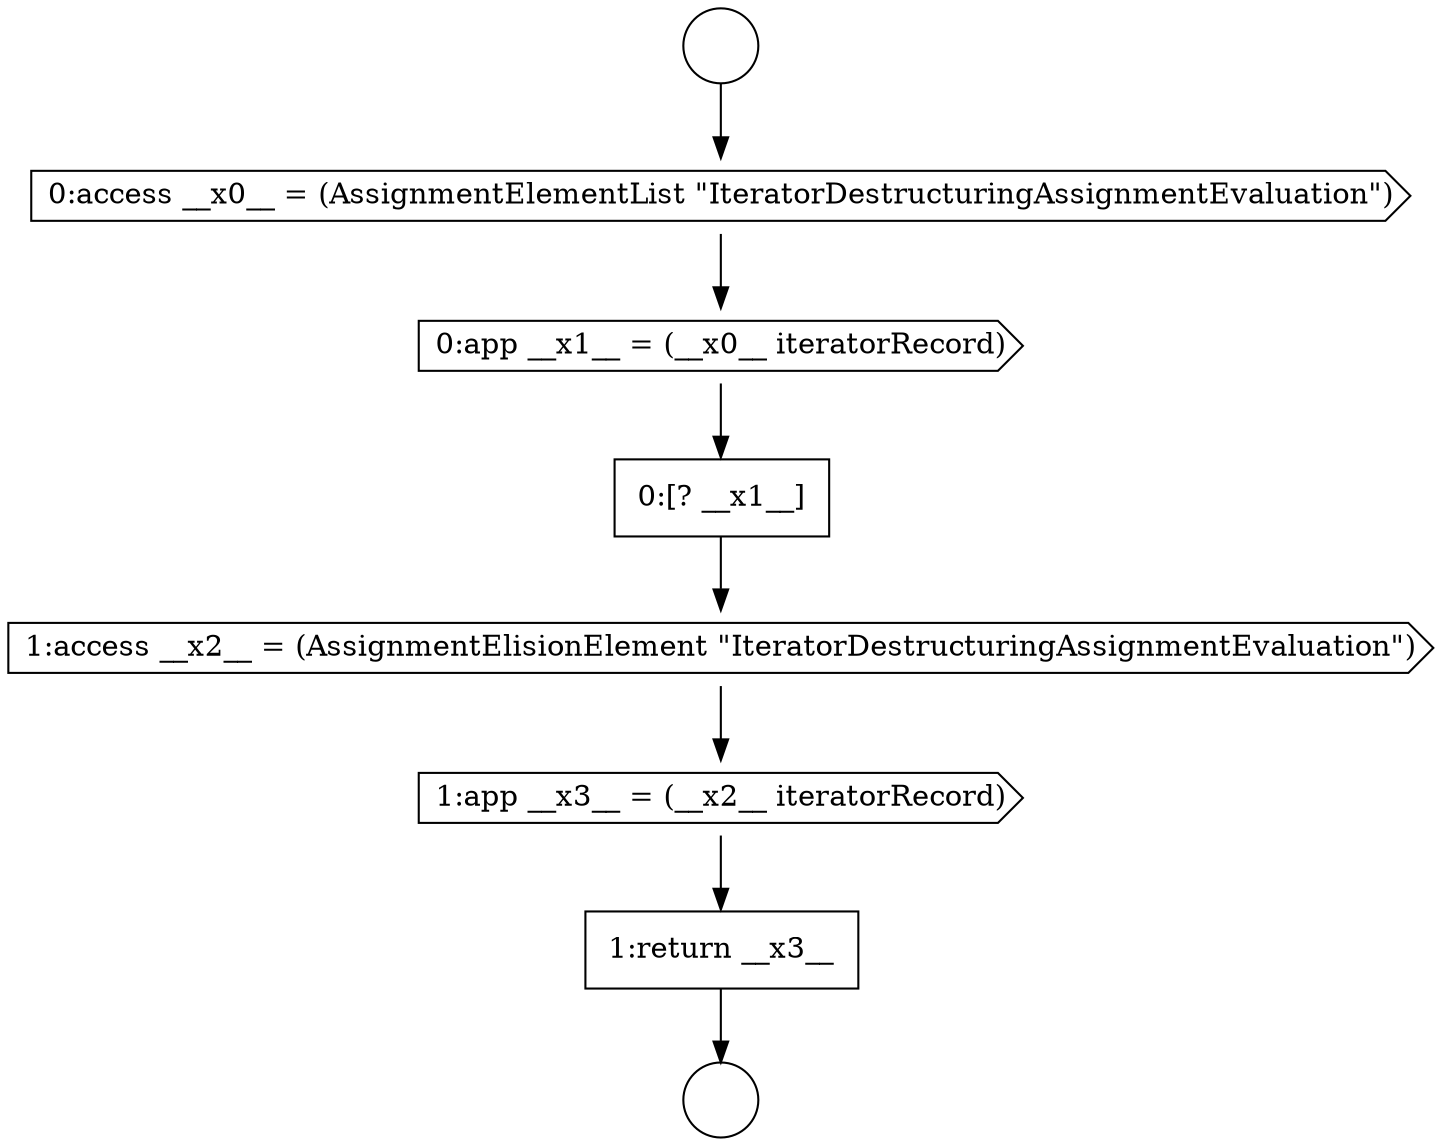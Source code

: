 digraph {
  node5274 [shape=none, margin=0, label=<<font color="black">
    <table border="0" cellborder="1" cellspacing="0" cellpadding="10">
      <tr><td align="left">0:[? __x1__]</td></tr>
    </table>
  </font>> color="black" fillcolor="white" style=filled]
  node5270 [shape=circle label=" " color="black" fillcolor="white" style=filled]
  node5273 [shape=cds, label=<<font color="black">0:app __x1__ = (__x0__ iteratorRecord)</font>> color="black" fillcolor="white" style=filled]
  node5271 [shape=circle label=" " color="black" fillcolor="white" style=filled]
  node5272 [shape=cds, label=<<font color="black">0:access __x0__ = (AssignmentElementList &quot;IteratorDestructuringAssignmentEvaluation&quot;)</font>> color="black" fillcolor="white" style=filled]
  node5275 [shape=cds, label=<<font color="black">1:access __x2__ = (AssignmentElisionElement &quot;IteratorDestructuringAssignmentEvaluation&quot;)</font>> color="black" fillcolor="white" style=filled]
  node5276 [shape=cds, label=<<font color="black">1:app __x3__ = (__x2__ iteratorRecord)</font>> color="black" fillcolor="white" style=filled]
  node5277 [shape=none, margin=0, label=<<font color="black">
    <table border="0" cellborder="1" cellspacing="0" cellpadding="10">
      <tr><td align="left">1:return __x3__</td></tr>
    </table>
  </font>> color="black" fillcolor="white" style=filled]
  node5274 -> node5275 [ color="black"]
  node5272 -> node5273 [ color="black"]
  node5270 -> node5272 [ color="black"]
  node5276 -> node5277 [ color="black"]
  node5273 -> node5274 [ color="black"]
  node5275 -> node5276 [ color="black"]
  node5277 -> node5271 [ color="black"]
}
